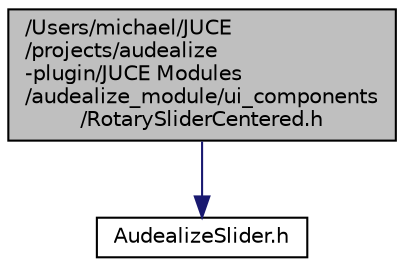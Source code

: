 digraph "/Users/michael/JUCE/projects/audealize-plugin/JUCE Modules/audealize_module/ui_components/RotarySliderCentered.h"
{
  edge [fontname="Helvetica",fontsize="10",labelfontname="Helvetica",labelfontsize="10"];
  node [fontname="Helvetica",fontsize="10",shape=record];
  Node1 [label="/Users/michael/JUCE\l/projects/audealize\l-plugin/JUCE Modules\l/audealize_module/ui_components\l/RotarySliderCentered.h",height=0.2,width=0.4,color="black", fillcolor="grey75", style="filled", fontcolor="black"];
  Node1 -> Node2 [color="midnightblue",fontsize="10",style="solid",fontname="Helvetica"];
  Node2 [label="AudealizeSlider.h",height=0.2,width=0.4,color="black", fillcolor="white", style="filled",URL="$_audealize_slider_8h.html"];
}
